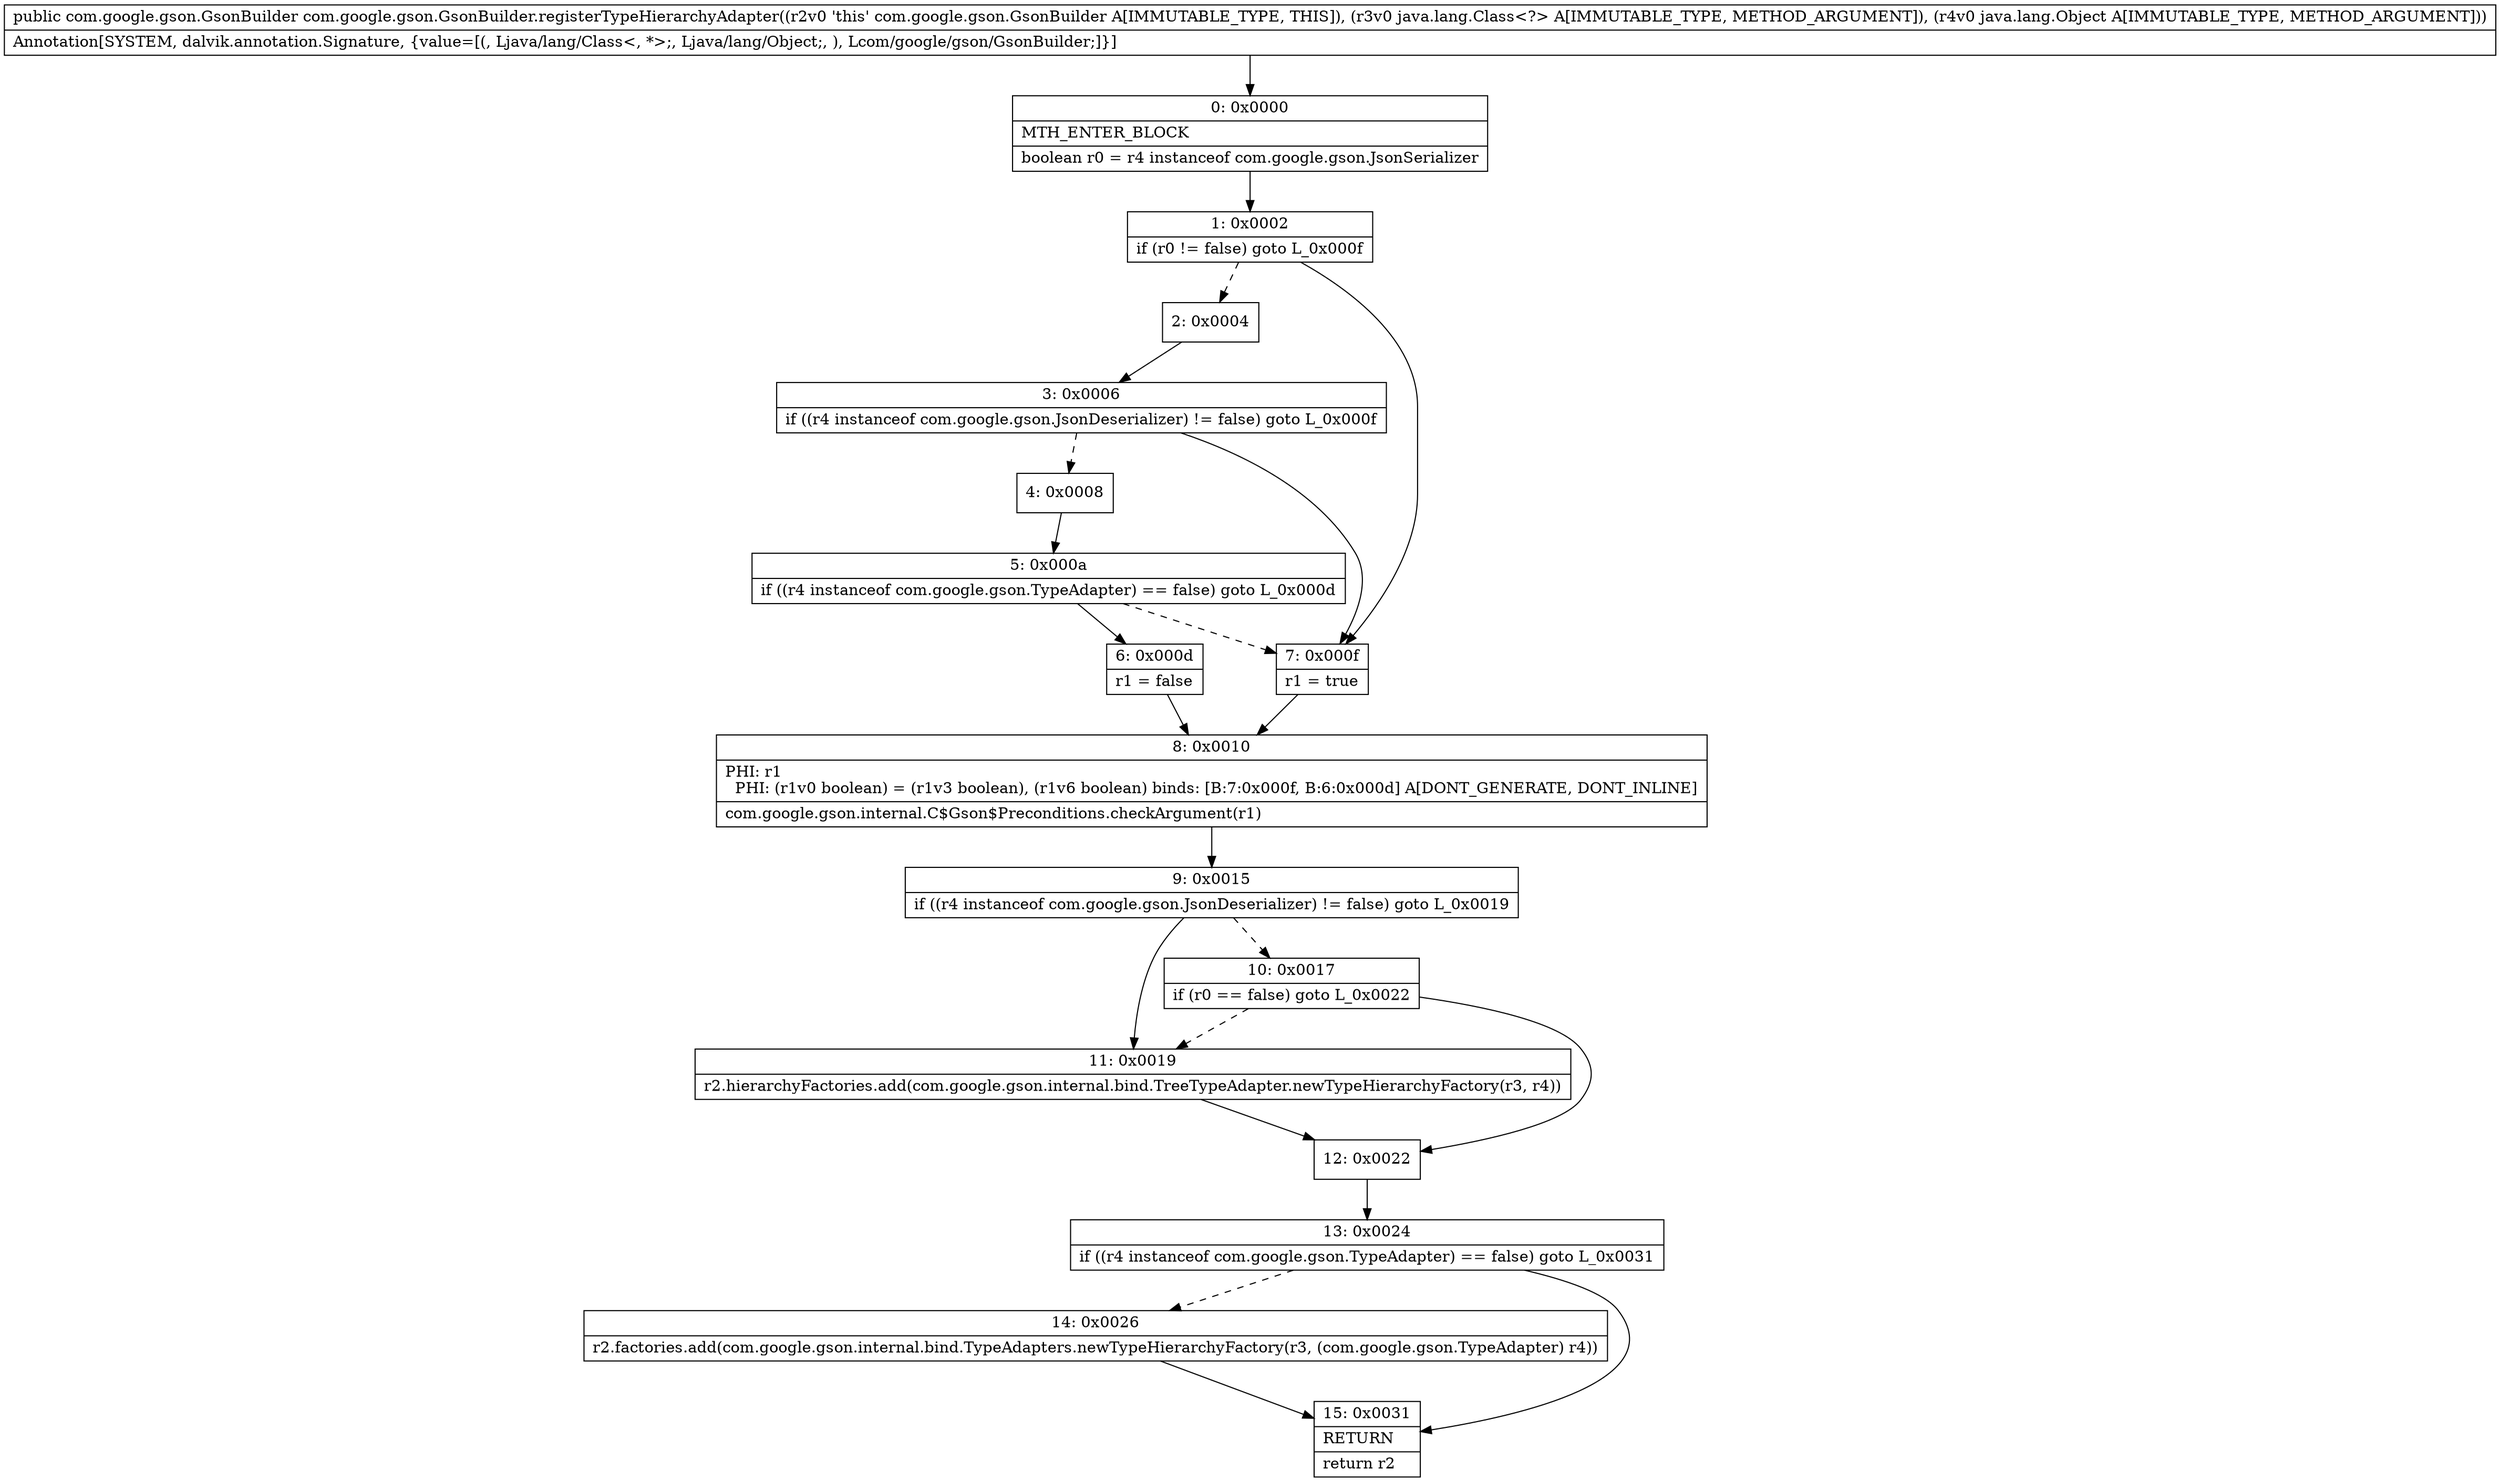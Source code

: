 digraph "CFG forcom.google.gson.GsonBuilder.registerTypeHierarchyAdapter(Ljava\/lang\/Class;Ljava\/lang\/Object;)Lcom\/google\/gson\/GsonBuilder;" {
Node_0 [shape=record,label="{0\:\ 0x0000|MTH_ENTER_BLOCK\l|boolean r0 = r4 instanceof com.google.gson.JsonSerializer\l}"];
Node_1 [shape=record,label="{1\:\ 0x0002|if (r0 != false) goto L_0x000f\l}"];
Node_2 [shape=record,label="{2\:\ 0x0004}"];
Node_3 [shape=record,label="{3\:\ 0x0006|if ((r4 instanceof com.google.gson.JsonDeserializer) != false) goto L_0x000f\l}"];
Node_4 [shape=record,label="{4\:\ 0x0008}"];
Node_5 [shape=record,label="{5\:\ 0x000a|if ((r4 instanceof com.google.gson.TypeAdapter) == false) goto L_0x000d\l}"];
Node_6 [shape=record,label="{6\:\ 0x000d|r1 = false\l}"];
Node_7 [shape=record,label="{7\:\ 0x000f|r1 = true\l}"];
Node_8 [shape=record,label="{8\:\ 0x0010|PHI: r1 \l  PHI: (r1v0 boolean) = (r1v3 boolean), (r1v6 boolean) binds: [B:7:0x000f, B:6:0x000d] A[DONT_GENERATE, DONT_INLINE]\l|com.google.gson.internal.C$Gson$Preconditions.checkArgument(r1)\l}"];
Node_9 [shape=record,label="{9\:\ 0x0015|if ((r4 instanceof com.google.gson.JsonDeserializer) != false) goto L_0x0019\l}"];
Node_10 [shape=record,label="{10\:\ 0x0017|if (r0 == false) goto L_0x0022\l}"];
Node_11 [shape=record,label="{11\:\ 0x0019|r2.hierarchyFactories.add(com.google.gson.internal.bind.TreeTypeAdapter.newTypeHierarchyFactory(r3, r4))\l}"];
Node_12 [shape=record,label="{12\:\ 0x0022}"];
Node_13 [shape=record,label="{13\:\ 0x0024|if ((r4 instanceof com.google.gson.TypeAdapter) == false) goto L_0x0031\l}"];
Node_14 [shape=record,label="{14\:\ 0x0026|r2.factories.add(com.google.gson.internal.bind.TypeAdapters.newTypeHierarchyFactory(r3, (com.google.gson.TypeAdapter) r4))\l}"];
Node_15 [shape=record,label="{15\:\ 0x0031|RETURN\l|return r2\l}"];
MethodNode[shape=record,label="{public com.google.gson.GsonBuilder com.google.gson.GsonBuilder.registerTypeHierarchyAdapter((r2v0 'this' com.google.gson.GsonBuilder A[IMMUTABLE_TYPE, THIS]), (r3v0 java.lang.Class\<?\> A[IMMUTABLE_TYPE, METHOD_ARGUMENT]), (r4v0 java.lang.Object A[IMMUTABLE_TYPE, METHOD_ARGUMENT]))  | Annotation[SYSTEM, dalvik.annotation.Signature, \{value=[(, Ljava\/lang\/Class\<, *\>;, Ljava\/lang\/Object;, ), Lcom\/google\/gson\/GsonBuilder;]\}]\l}"];
MethodNode -> Node_0;
Node_0 -> Node_1;
Node_1 -> Node_2[style=dashed];
Node_1 -> Node_7;
Node_2 -> Node_3;
Node_3 -> Node_4[style=dashed];
Node_3 -> Node_7;
Node_4 -> Node_5;
Node_5 -> Node_6;
Node_5 -> Node_7[style=dashed];
Node_6 -> Node_8;
Node_7 -> Node_8;
Node_8 -> Node_9;
Node_9 -> Node_10[style=dashed];
Node_9 -> Node_11;
Node_10 -> Node_11[style=dashed];
Node_10 -> Node_12;
Node_11 -> Node_12;
Node_12 -> Node_13;
Node_13 -> Node_14[style=dashed];
Node_13 -> Node_15;
Node_14 -> Node_15;
}


